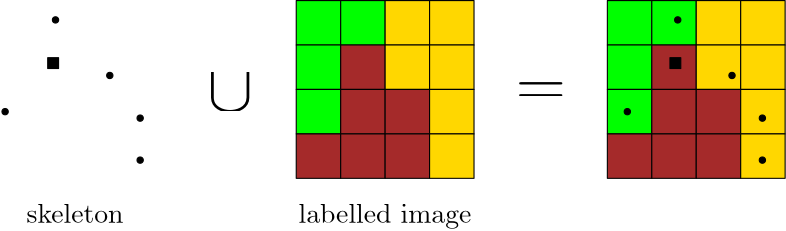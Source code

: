 <?xml version="1.0"?>
<!DOCTYPE ipe SYSTEM "ipe.dtd">
<ipe version="70212" creator="Ipe 7.2.13">
<info created="D:20201027174051" modified="D:20201027174601"/>
<ipestyle name="basic">
<symbol name="arrow/arc(spx)">
<path stroke="sym-stroke" fill="sym-stroke" pen="sym-pen">
0 0 m
-1 0.333 l
-1 -0.333 l
h
</path>
</symbol>
<symbol name="arrow/farc(spx)">
<path stroke="sym-stroke" fill="white" pen="sym-pen">
0 0 m
-1 0.333 l
-1 -0.333 l
h
</path>
</symbol>
<symbol name="arrow/ptarc(spx)">
<path stroke="sym-stroke" fill="sym-stroke" pen="sym-pen">
0 0 m
-1 0.333 l
-0.8 0 l
-1 -0.333 l
h
</path>
</symbol>
<symbol name="arrow/fptarc(spx)">
<path stroke="sym-stroke" fill="white" pen="sym-pen">
0 0 m
-1 0.333 l
-0.8 0 l
-1 -0.333 l
h
</path>
</symbol>
<symbol name="mark/circle(sx)" transformations="translations">
<path fill="sym-stroke">
0.6 0 0 0.6 0 0 e
0.4 0 0 0.4 0 0 e
</path>
</symbol>
<symbol name="mark/disk(sx)" transformations="translations">
<path fill="sym-stroke">
0.6 0 0 0.6 0 0 e
</path>
</symbol>
<symbol name="mark/fdisk(sfx)" transformations="translations">
<group>
<path fill="sym-fill">
0.5 0 0 0.5 0 0 e
</path>
<path fill="sym-stroke" fillrule="eofill">
0.6 0 0 0.6 0 0 e
0.4 0 0 0.4 0 0 e
</path>
</group>
</symbol>
<symbol name="mark/box(sx)" transformations="translations">
<path fill="sym-stroke" fillrule="eofill">
-0.6 -0.6 m
0.6 -0.6 l
0.6 0.6 l
-0.6 0.6 l
h
-0.4 -0.4 m
0.4 -0.4 l
0.4 0.4 l
-0.4 0.4 l
h
</path>
</symbol>
<symbol name="mark/square(sx)" transformations="translations">
<path fill="sym-stroke">
-0.6 -0.6 m
0.6 -0.6 l
0.6 0.6 l
-0.6 0.6 l
h
</path>
</symbol>
<symbol name="mark/fsquare(sfx)" transformations="translations">
<group>
<path fill="sym-fill">
-0.5 -0.5 m
0.5 -0.5 l
0.5 0.5 l
-0.5 0.5 l
h
</path>
<path fill="sym-stroke" fillrule="eofill">
-0.6 -0.6 m
0.6 -0.6 l
0.6 0.6 l
-0.6 0.6 l
h
-0.4 -0.4 m
0.4 -0.4 l
0.4 0.4 l
-0.4 0.4 l
h
</path>
</group>
</symbol>
<symbol name="mark/cross(sx)" transformations="translations">
<group>
<path fill="sym-stroke">
-0.43 -0.57 m
0.57 0.43 l
0.43 0.57 l
-0.57 -0.43 l
h
</path>
<path fill="sym-stroke">
-0.43 0.57 m
0.57 -0.43 l
0.43 -0.57 l
-0.57 0.43 l
h
</path>
</group>
</symbol>
<symbol name="arrow/fnormal(spx)">
<path stroke="sym-stroke" fill="white" pen="sym-pen">
0 0 m
-1 0.333 l
-1 -0.333 l
h
</path>
</symbol>
<symbol name="arrow/pointed(spx)">
<path stroke="sym-stroke" fill="sym-stroke" pen="sym-pen">
0 0 m
-1 0.333 l
-0.8 0 l
-1 -0.333 l
h
</path>
</symbol>
<symbol name="arrow/fpointed(spx)">
<path stroke="sym-stroke" fill="white" pen="sym-pen">
0 0 m
-1 0.333 l
-0.8 0 l
-1 -0.333 l
h
</path>
</symbol>
<symbol name="arrow/linear(spx)">
<path stroke="sym-stroke" pen="sym-pen">
-1 0.333 m
0 0 l
-1 -0.333 l
</path>
</symbol>
<symbol name="arrow/fdouble(spx)">
<path stroke="sym-stroke" fill="white" pen="sym-pen">
0 0 m
-1 0.333 l
-1 -0.333 l
h
-1 0 m
-2 0.333 l
-2 -0.333 l
h
</path>
</symbol>
<symbol name="arrow/double(spx)">
<path stroke="sym-stroke" fill="sym-stroke" pen="sym-pen">
0 0 m
-1 0.333 l
-1 -0.333 l
h
-1 0 m
-2 0.333 l
-2 -0.333 l
h
</path>
</symbol>
<pen name="heavier" value="0.8"/>
<pen name="fat" value="1.2"/>
<pen name="ultrafat" value="2"/>
<symbolsize name="large" value="5"/>
<symbolsize name="small" value="2"/>
<symbolsize name="tiny" value="1.1"/>
<arrowsize name="large" value="10"/>
<arrowsize name="small" value="5"/>
<arrowsize name="tiny" value="3"/>
<color name="red" value="1 0 0"/>
<color name="green" value="0 1 0"/>
<color name="blue" value="0 0 1"/>
<color name="yellow" value="1 1 0"/>
<color name="orange" value="1 0.647 0"/>
<color name="gold" value="1 0.843 0"/>
<color name="purple" value="0.627 0.125 0.941"/>
<color name="gray" value="0.745"/>
<color name="brown" value="0.647 0.165 0.165"/>
<color name="navy" value="0 0 0.502"/>
<color name="pink" value="1 0.753 0.796"/>
<color name="seagreen" value="0.18 0.545 0.341"/>
<color name="turquoise" value="0.251 0.878 0.816"/>
<color name="violet" value="0.933 0.51 0.933"/>
<color name="darkblue" value="0 0 0.545"/>
<color name="darkcyan" value="0 0.545 0.545"/>
<color name="darkgray" value="0.663"/>
<color name="darkgreen" value="0 0.392 0"/>
<color name="darkmagenta" value="0.545 0 0.545"/>
<color name="darkorange" value="1 0.549 0"/>
<color name="darkred" value="0.545 0 0"/>
<color name="lightblue" value="0.678 0.847 0.902"/>
<color name="lightcyan" value="0.878 1 1"/>
<color name="lightgray" value="0.827"/>
<color name="lightgreen" value="0.565 0.933 0.565"/>
<color name="lightyellow" value="1 1 0.878"/>
<dashstyle name="dashed" value="[4] 0"/>
<dashstyle name="dotted" value="[1 3] 0"/>
<dashstyle name="dash dotted" value="[4 2 1 2] 0"/>
<dashstyle name="dash dot dotted" value="[4 2 1 2 1 2] 0"/>
<textsize name="large" value="\large"/>
<textsize name="Large" value="\Large"/>
<textsize name="LARGE" value="\LARGE"/>
<textsize name="huge" value="\huge"/>
<textsize name="Huge" value="\Huge"/>
<textsize name="small" value="\small"/>
<textsize name="footnote" value="\footnotesize"/>
<textsize name="tiny" value="\tiny"/>
<textstyle name="center" begin="\begin{center}" end="\end{center}"/>
<textstyle name="itemize" begin="\begin{itemize}" end="\end{itemize}"/>
<textstyle name="item" begin="\begin{itemize}\item{}" end="\end{itemize}"/>
<gridsize name="4 pts" value="4"/>
<gridsize name="8 pts (~3 mm)" value="8"/>
<gridsize name="16 pts (~6 mm)" value="16"/>
<gridsize name="32 pts (~12 mm)" value="32"/>
<gridsize name="10 pts (~3.5 mm)" value="10"/>
<gridsize name="20 pts (~7 mm)" value="20"/>
<gridsize name="14 pts (~5 mm)" value="14"/>
<gridsize name="28 pts (~10 mm)" value="28"/>
<gridsize name="56 pts (~20 mm)" value="56"/>
<anglesize name="90 deg" value="90"/>
<anglesize name="60 deg" value="60"/>
<anglesize name="45 deg" value="45"/>
<anglesize name="30 deg" value="30"/>
<anglesize name="22.5 deg" value="22.5"/>
<opacity name="10%" value="0.1"/>
<opacity name="30%" value="0.3"/>
<opacity name="50%" value="0.5"/>
<opacity name="75%" value="0.75"/>
<tiling name="falling" angle="-60" step="4" width="1"/>
<tiling name="rising" angle="30" step="4" width="1"/>
</ipestyle>
<page>
<layer name="alpha"/>
<view layers="alpha" active="alpha"/>
<path layer="alpha" matrix="1 0 0 1 144 112" stroke="black" fill="green">
112 704 m
112 688 l
128 688 l
128 704 l
h
</path>
<path matrix="1 0 0 1 144 96" stroke="black" fill="green">
112 704 m
112 688 l
128 688 l
128 704 l
h
</path>
<path matrix="1 0 0 1 144 80" stroke="black" fill="green">
112 704 m
112 688 l
128 688 l
128 704 l
h
</path>
<path matrix="1 0 0 1 144 64" stroke="black" fill="brown">
112 704 m
112 688 l
128 688 l
128 704 l
h
</path>
<path matrix="1 0 0 1 160 112" stroke="black" fill="green">
112 704 m
112 688 l
128 688 l
128 704 l
h
</path>
<path matrix="1 0 0 1 160 96" stroke="black" fill="brown">
112 704 m
112 688 l
128 688 l
128 704 l
h
</path>
<path matrix="1 0 0 1 160 80" stroke="black" fill="brown">
112 704 m
112 688 l
128 688 l
128 704 l
h
</path>
<path matrix="1 0 0 1 160 64" stroke="black" fill="brown">
112 704 m
112 688 l
128 688 l
128 704 l
h
</path>
<path matrix="1 0 0 1 176 112" stroke="black" fill="gold">
112 704 m
112 688 l
128 688 l
128 704 l
h
</path>
<path matrix="1 0 0 1 176 96" stroke="black" fill="gold">
112 704 m
112 688 l
128 688 l
128 704 l
h
</path>
<path matrix="1 0 0 1 176 80" stroke="black" fill="brown">
112 704 m
112 688 l
128 688 l
128 704 l
h
</path>
<path matrix="1 0 0 1 176 64" stroke="black" fill="brown">
112 704 m
112 688 l
128 688 l
128 704 l
h
</path>
<path matrix="1 0 0 1 192 112" stroke="black" fill="gold">
112 704 m
112 688 l
128 688 l
128 704 l
h
</path>
<path matrix="1 0 0 1 192 96" stroke="black" fill="gold">
112 704 m
112 688 l
128 688 l
128 704 l
h
</path>
<path matrix="1 0 0 1 192 80" stroke="black" fill="gold">
112 704 m
112 688 l
128 688 l
128 704 l
h
</path>
<path matrix="1 0 0 1 192 64" stroke="black" fill="gold">
112 704 m
112 688 l
128 688 l
128 704 l
h
</path>
<path matrix="0.488082 0 0 0.488082 214.104 457.68" stroke="black" fill="black">
140 684 m
140 692 l
132 692 l
132 684 l
h
</path>
<path matrix="1 0 0 1 153.332 121.032" stroke="black" fill="black">
1.13549 0 0 1.13549 128 688 e
</path>
<path matrix="1 0 0 1 172.871 101.028" stroke="black" fill="black">
1.13549 0 0 1.13549 128 688 e
</path>
<path matrix="1 0 0 1 183.804 85.6751" stroke="black" fill="black">
1.13549 0 0 1.13549 128 688 e
</path>
<path matrix="1 0 0 1 183.804 70.5553" stroke="black" fill="black">
1.13549 0 0 1.13549 128 688 e
</path>
<path matrix="1 0 0 1 135.188 88.0012" stroke="black" fill="black">
1.13549 0 0 1.13549 128 688 e
</path>
<path matrix="1 0 0 1 32 112" stroke="black" fill="green">
112 704 m
112 688 l
128 688 l
128 704 l
h
</path>
<path matrix="1 0 0 1 32 96" stroke="black" fill="green">
112 704 m
112 688 l
128 688 l
128 704 l
h
</path>
<path matrix="1 0 0 1 32 80" stroke="black" fill="green">
112 704 m
112 688 l
128 688 l
128 704 l
h
</path>
<path matrix="1 0 0 1 32 64" stroke="black" fill="brown">
112 704 m
112 688 l
128 688 l
128 704 l
h
</path>
<path matrix="1 0 0 1 48 112" stroke="black" fill="green">
112 704 m
112 688 l
128 688 l
128 704 l
h
</path>
<path matrix="1 0 0 1 48 96" stroke="black" fill="brown">
112 704 m
112 688 l
128 688 l
128 704 l
h
</path>
<path matrix="1 0 0 1 48 80" stroke="black" fill="brown">
112 704 m
112 688 l
128 688 l
128 704 l
h
</path>
<path matrix="1 0 0 1 48 64" stroke="black" fill="brown">
112 704 m
112 688 l
128 688 l
128 704 l
h
</path>
<path matrix="1 0 0 1 64 112" stroke="black" fill="gold">
112 704 m
112 688 l
128 688 l
128 704 l
h
</path>
<path matrix="1 0 0 1 64 96" stroke="black" fill="gold">
112 704 m
112 688 l
128 688 l
128 704 l
h
</path>
<path matrix="1 0 0 1 64 80" stroke="black" fill="brown">
112 704 m
112 688 l
128 688 l
128 704 l
h
</path>
<path matrix="1 0 0 1 64 64" stroke="black" fill="brown">
112 704 m
112 688 l
128 688 l
128 704 l
h
</path>
<path matrix="1 0 0 1 80 112" stroke="black" fill="gold">
112 704 m
112 688 l
128 688 l
128 704 l
h
</path>
<path matrix="1 0 0 1 80 96" stroke="black" fill="gold">
112 704 m
112 688 l
128 688 l
128 704 l
h
</path>
<path matrix="1 0 0 1 80 80" stroke="black" fill="gold">
112 704 m
112 688 l
128 688 l
128 704 l
h
</path>
<path matrix="1 0 0 1 80 64" stroke="black" fill="gold">
112 704 m
112 688 l
128 688 l
128 704 l
h
</path>
<path matrix="0.488082 0 0 0.488082 -9.896 457.68" stroke="black" fill="black">
140 684 m
140 692 l
132 692 l
132 684 l
h
</path>
<path matrix="1 0 0 1 -70.668 121.032" stroke="black" fill="black">
1.13549 0 0 1.13549 128 688 e
</path>
<path matrix="1 0 0 1 -51.129 101.028" stroke="black" fill="black">
1.13549 0 0 1.13549 128 688 e
</path>
<path matrix="1 0 0 1 -40.196 85.6751" stroke="black" fill="black">
1.13549 0 0 1.13549 128 688 e
</path>
<path matrix="1 0 0 1 -40.196 70.5553" stroke="black" fill="black">
1.13549 0 0 1.13549 128 688 e
</path>
<path matrix="1 0 0 1 -88.812 88.0012" stroke="black" fill="black">
1.13549 0 0 1.13549 128 688 e
</path>
<text matrix="1 0 0 1 -4 -11.7" transformations="translations" pos="116 788" stroke="black" type="label" width="16.525" height="13.771" depth="0" valign="baseline" size="Huge" style="math">\cup</text>
<text matrix="1 0 0 1 -4.9 -6.1" transformations="translations" pos="228 784" stroke="black" type="label" width="17.843" height="8.814" depth="0" valign="baseline" size="Huge" style="math">=</text>
<text matrix="1 0 0 1 2.9 -8" transformations="translations" pos="44 744" stroke="black" type="label" width="34.925" height="6.918" depth="0" valign="baseline">skeleton</text>
<text matrix="1 0 0 1 -7.2 -8.008" transformations="translations" pos="152 744" stroke="black" type="label" width="62.267" height="6.926" depth="1.93" valign="baseline">labelled image</text>
</page>
</ipe>
